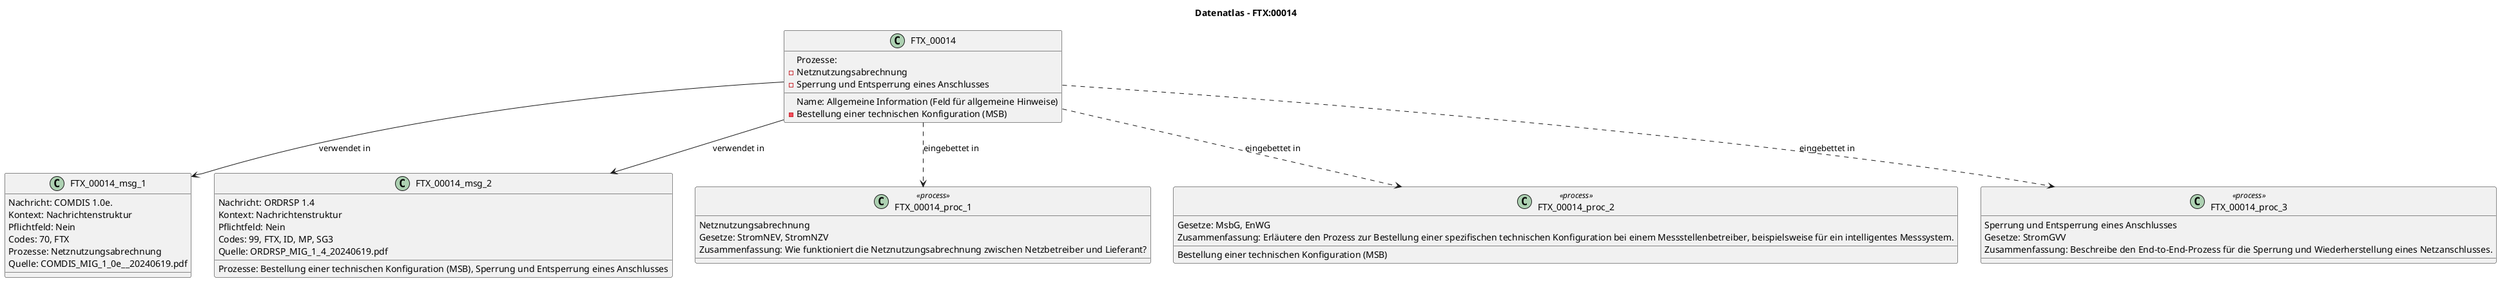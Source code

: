 @startuml
title Datenatlas – FTX:00014
class FTX_00014 {
  Name: Allgemeine Information (Feld für allgemeine Hinweise)
  Prozesse:
    - Netznutzungsabrechnung
    - Bestellung einer technischen Konfiguration (MSB)
    - Sperrung und Entsperrung eines Anschlusses
}
class FTX_00014_msg_1 {
  Nachricht: COMDIS 1.0e.
  Kontext: Nachrichtenstruktur
  Pflichtfeld: Nein
  Codes: 70, FTX
  Prozesse: Netznutzungsabrechnung
  Quelle: COMDIS_MIG_1_0e__20240619.pdf
}
FTX_00014 --> FTX_00014_msg_1 : verwendet in
class FTX_00014_msg_2 {
  Nachricht: ORDRSP 1.4
  Kontext: Nachrichtenstruktur
  Pflichtfeld: Nein
  Codes: 99, FTX, ID, MP, SG3
  Prozesse: Bestellung einer technischen Konfiguration (MSB), Sperrung und Entsperrung eines Anschlusses
  Quelle: ORDRSP_MIG_1_4_20240619.pdf
}
FTX_00014 --> FTX_00014_msg_2 : verwendet in
class FTX_00014_proc_1 <<process>> {
  Netznutzungsabrechnung
  Gesetze: StromNEV, StromNZV
  Zusammenfassung: Wie funktioniert die Netznutzungsabrechnung zwischen Netzbetreiber und Lieferant?
}
FTX_00014 ..> FTX_00014_proc_1 : eingebettet in
class FTX_00014_proc_2 <<process>> {
  Bestellung einer technischen Konfiguration (MSB)
  Gesetze: MsbG, EnWG
  Zusammenfassung: Erläutere den Prozess zur Bestellung einer spezifischen technischen Konfiguration bei einem Messstellenbetreiber, beispielsweise für ein intelligentes Messsystem.
}
FTX_00014 ..> FTX_00014_proc_2 : eingebettet in
class FTX_00014_proc_3 <<process>> {
  Sperrung und Entsperrung eines Anschlusses
  Gesetze: StromGVV
  Zusammenfassung: Beschreibe den End-to-End-Prozess für die Sperrung und Wiederherstellung eines Netzanschlusses.
}
FTX_00014 ..> FTX_00014_proc_3 : eingebettet in
@enduml
